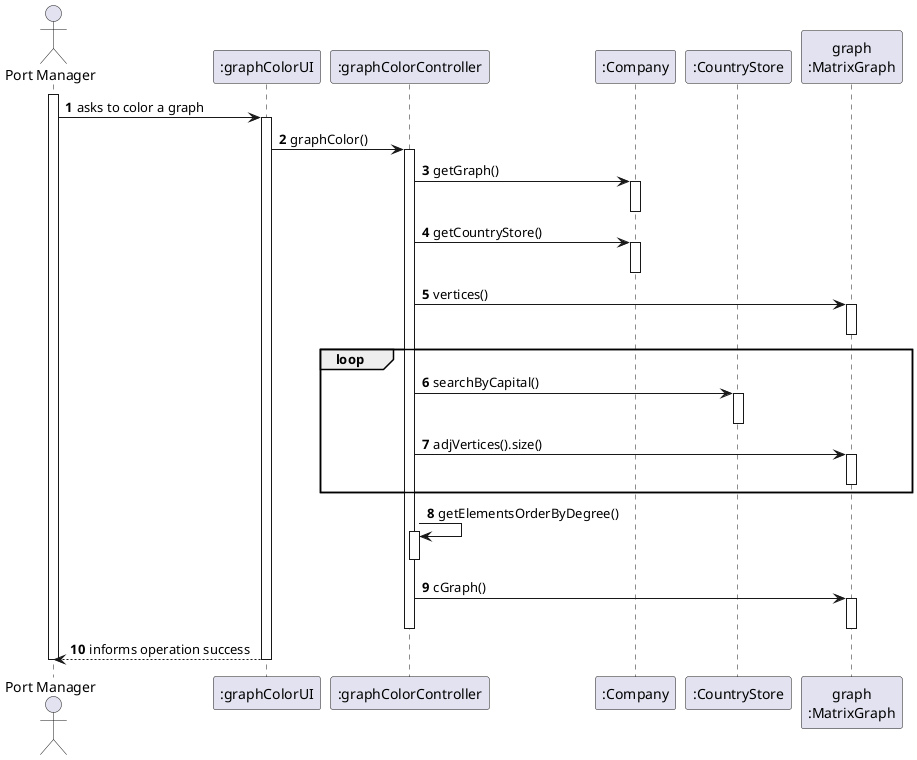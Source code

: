 @startuml
autonumber

actor "Port Manager" as TM
participant ":graphColorUI" as IUI
participant ":graphColorController" as IC
participant ":Company" as COMP
participant ":CountryStore" as cs


participant "graph\n:MatrixGraph" as graph



activate TM

TM-> IUI: asks to color a graph

activate IUI
IUI ->IC: graphColor()
activate IC

IC -> COMP: getGraph()
activate COMP
deactivate COMP


IC -> COMP: getCountryStore()
activate COMP
deactivate COMP

IC -> graph : vertices()
activate graph
deactivate graph
loop

IC -> cs : searchByCapital()
activate cs
deactivate cs

IC -> graph : adjVertices().size()
activate graph
deactivate graph

end

IC -> IC : getElementsOrderByDegree()

activate IC
deactivate IC

IC -> graph : cGraph()
activate graph

deactivate graph





deactivate IC
IUI--> TM: informs operation success
deactivate IUI
deactivate TM
@enduml